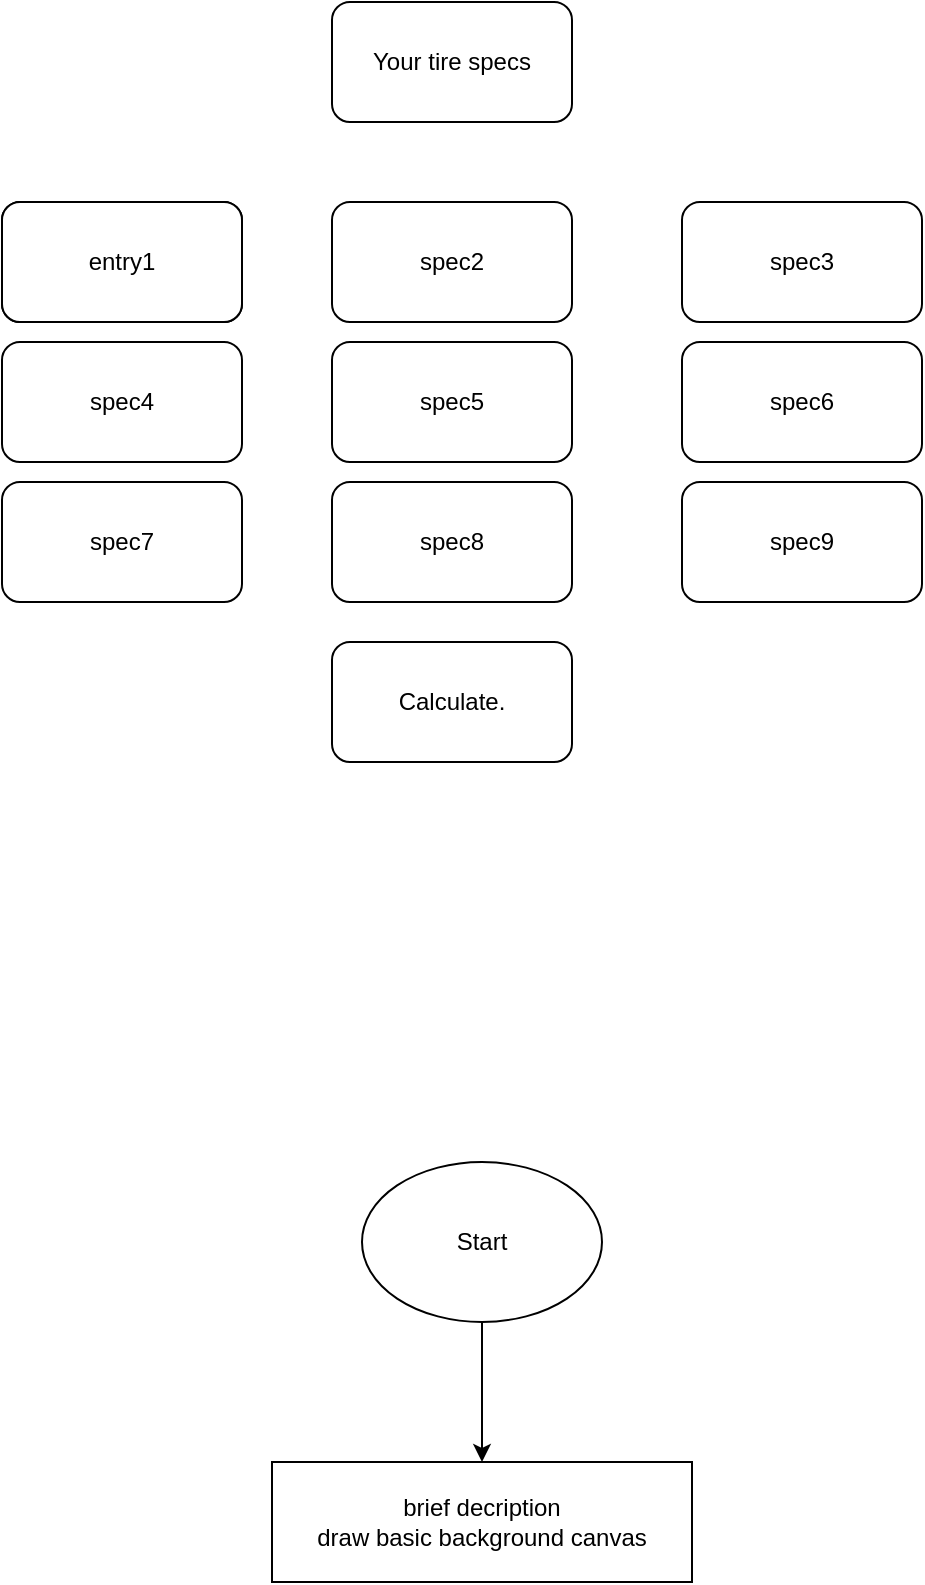 <mxfile version="20.8.16" type="device"><diagram name="Page-1" id="kOxUbfeLTS-cSwOI2Vlu"><mxGraphModel dx="864" dy="516" grid="1" gridSize="10" guides="1" tooltips="1" connect="1" arrows="1" fold="1" page="1" pageScale="1" pageWidth="850" pageHeight="1100" math="0" shadow="0"><root><mxCell id="0"/><mxCell id="1" parent="0"/><mxCell id="BeyLfTKIvpLZ9BRr7RI0-3" value="Your tire specs" style="rounded=1;whiteSpace=wrap;html=1;" vertex="1" parent="1"><mxGeometry x="365" y="140" width="120" height="60" as="geometry"/></mxCell><mxCell id="BeyLfTKIvpLZ9BRr7RI0-4" value="spec2" style="rounded=1;whiteSpace=wrap;html=1;" vertex="1" parent="1"><mxGeometry x="365" y="240" width="120" height="60" as="geometry"/></mxCell><mxCell id="BeyLfTKIvpLZ9BRr7RI0-5" value="" style="rounded=1;whiteSpace=wrap;html=1;" vertex="1" parent="1"><mxGeometry x="200" y="240" width="120" height="60" as="geometry"/></mxCell><mxCell id="BeyLfTKIvpLZ9BRr7RI0-6" value="spec3" style="rounded=1;whiteSpace=wrap;html=1;" vertex="1" parent="1"><mxGeometry x="540" y="240" width="120" height="60" as="geometry"/></mxCell><mxCell id="BeyLfTKIvpLZ9BRr7RI0-7" value="entry1" style="rounded=1;whiteSpace=wrap;html=1;" vertex="1" parent="1"><mxGeometry x="200" y="240" width="120" height="60" as="geometry"/></mxCell><mxCell id="BeyLfTKIvpLZ9BRr7RI0-8" value="spec4" style="rounded=1;whiteSpace=wrap;html=1;" vertex="1" parent="1"><mxGeometry x="200" y="310" width="120" height="60" as="geometry"/></mxCell><mxCell id="BeyLfTKIvpLZ9BRr7RI0-9" value="spec5" style="rounded=1;whiteSpace=wrap;html=1;" vertex="1" parent="1"><mxGeometry x="365" y="310" width="120" height="60" as="geometry"/></mxCell><mxCell id="BeyLfTKIvpLZ9BRr7RI0-10" value="spec6" style="rounded=1;whiteSpace=wrap;html=1;" vertex="1" parent="1"><mxGeometry x="540" y="310" width="120" height="60" as="geometry"/></mxCell><mxCell id="BeyLfTKIvpLZ9BRr7RI0-11" value="spec7" style="rounded=1;whiteSpace=wrap;html=1;" vertex="1" parent="1"><mxGeometry x="200" y="380" width="120" height="60" as="geometry"/></mxCell><mxCell id="BeyLfTKIvpLZ9BRr7RI0-12" value="spec8" style="rounded=1;whiteSpace=wrap;html=1;" vertex="1" parent="1"><mxGeometry x="365" y="380" width="120" height="60" as="geometry"/></mxCell><mxCell id="BeyLfTKIvpLZ9BRr7RI0-13" value="spec9" style="rounded=1;whiteSpace=wrap;html=1;" vertex="1" parent="1"><mxGeometry x="540" y="380" width="120" height="60" as="geometry"/></mxCell><mxCell id="BeyLfTKIvpLZ9BRr7RI0-14" value="Calculate." style="rounded=1;whiteSpace=wrap;html=1;" vertex="1" parent="1"><mxGeometry x="365" y="460" width="120" height="60" as="geometry"/></mxCell><mxCell id="BeyLfTKIvpLZ9BRr7RI0-18" value="" style="edgeStyle=orthogonalEdgeStyle;rounded=0;orthogonalLoop=1;jettySize=auto;html=1;" edge="1" parent="1" source="BeyLfTKIvpLZ9BRr7RI0-15" target="BeyLfTKIvpLZ9BRr7RI0-16"><mxGeometry relative="1" as="geometry"/></mxCell><mxCell id="BeyLfTKIvpLZ9BRr7RI0-15" value="Start" style="ellipse;whiteSpace=wrap;html=1;" vertex="1" parent="1"><mxGeometry x="380" y="720" width="120" height="80" as="geometry"/></mxCell><mxCell id="BeyLfTKIvpLZ9BRr7RI0-16" value="brief decription&lt;br&gt;draw basic background canvas" style="rounded=0;whiteSpace=wrap;html=1;" vertex="1" parent="1"><mxGeometry x="335" y="870" width="210" height="60" as="geometry"/></mxCell></root></mxGraphModel></diagram></mxfile>